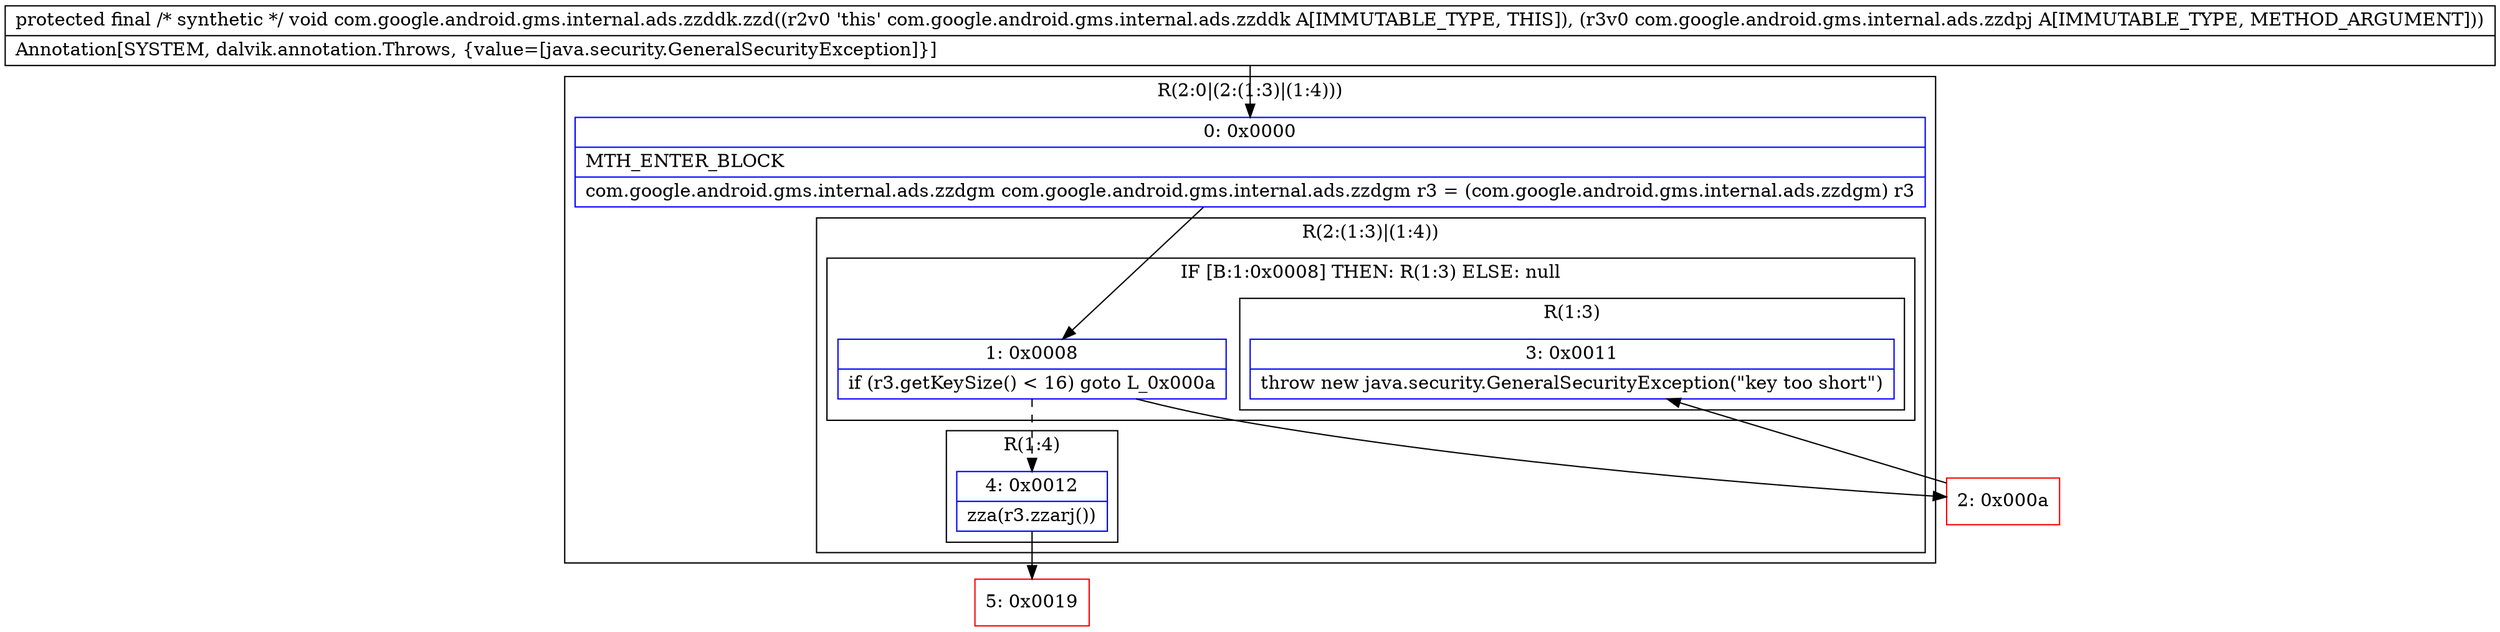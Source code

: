 digraph "CFG forcom.google.android.gms.internal.ads.zzddk.zzd(Lcom\/google\/android\/gms\/internal\/ads\/zzdpj;)V" {
subgraph cluster_Region_756681651 {
label = "R(2:0|(2:(1:3)|(1:4)))";
node [shape=record,color=blue];
Node_0 [shape=record,label="{0\:\ 0x0000|MTH_ENTER_BLOCK\l|com.google.android.gms.internal.ads.zzdgm com.google.android.gms.internal.ads.zzdgm r3 = (com.google.android.gms.internal.ads.zzdgm) r3\l}"];
subgraph cluster_Region_1305474603 {
label = "R(2:(1:3)|(1:4))";
node [shape=record,color=blue];
subgraph cluster_IfRegion_1286182656 {
label = "IF [B:1:0x0008] THEN: R(1:3) ELSE: null";
node [shape=record,color=blue];
Node_1 [shape=record,label="{1\:\ 0x0008|if (r3.getKeySize() \< 16) goto L_0x000a\l}"];
subgraph cluster_Region_1151953338 {
label = "R(1:3)";
node [shape=record,color=blue];
Node_3 [shape=record,label="{3\:\ 0x0011|throw new java.security.GeneralSecurityException(\"key too short\")\l}"];
}
}
subgraph cluster_Region_1545910381 {
label = "R(1:4)";
node [shape=record,color=blue];
Node_4 [shape=record,label="{4\:\ 0x0012|zza(r3.zzarj())\l}"];
}
}
}
Node_2 [shape=record,color=red,label="{2\:\ 0x000a}"];
Node_5 [shape=record,color=red,label="{5\:\ 0x0019}"];
MethodNode[shape=record,label="{protected final \/* synthetic *\/ void com.google.android.gms.internal.ads.zzddk.zzd((r2v0 'this' com.google.android.gms.internal.ads.zzddk A[IMMUTABLE_TYPE, THIS]), (r3v0 com.google.android.gms.internal.ads.zzdpj A[IMMUTABLE_TYPE, METHOD_ARGUMENT]))  | Annotation[SYSTEM, dalvik.annotation.Throws, \{value=[java.security.GeneralSecurityException]\}]\l}"];
MethodNode -> Node_0;
Node_0 -> Node_1;
Node_1 -> Node_2;
Node_1 -> Node_4[style=dashed];
Node_4 -> Node_5;
Node_2 -> Node_3;
}

